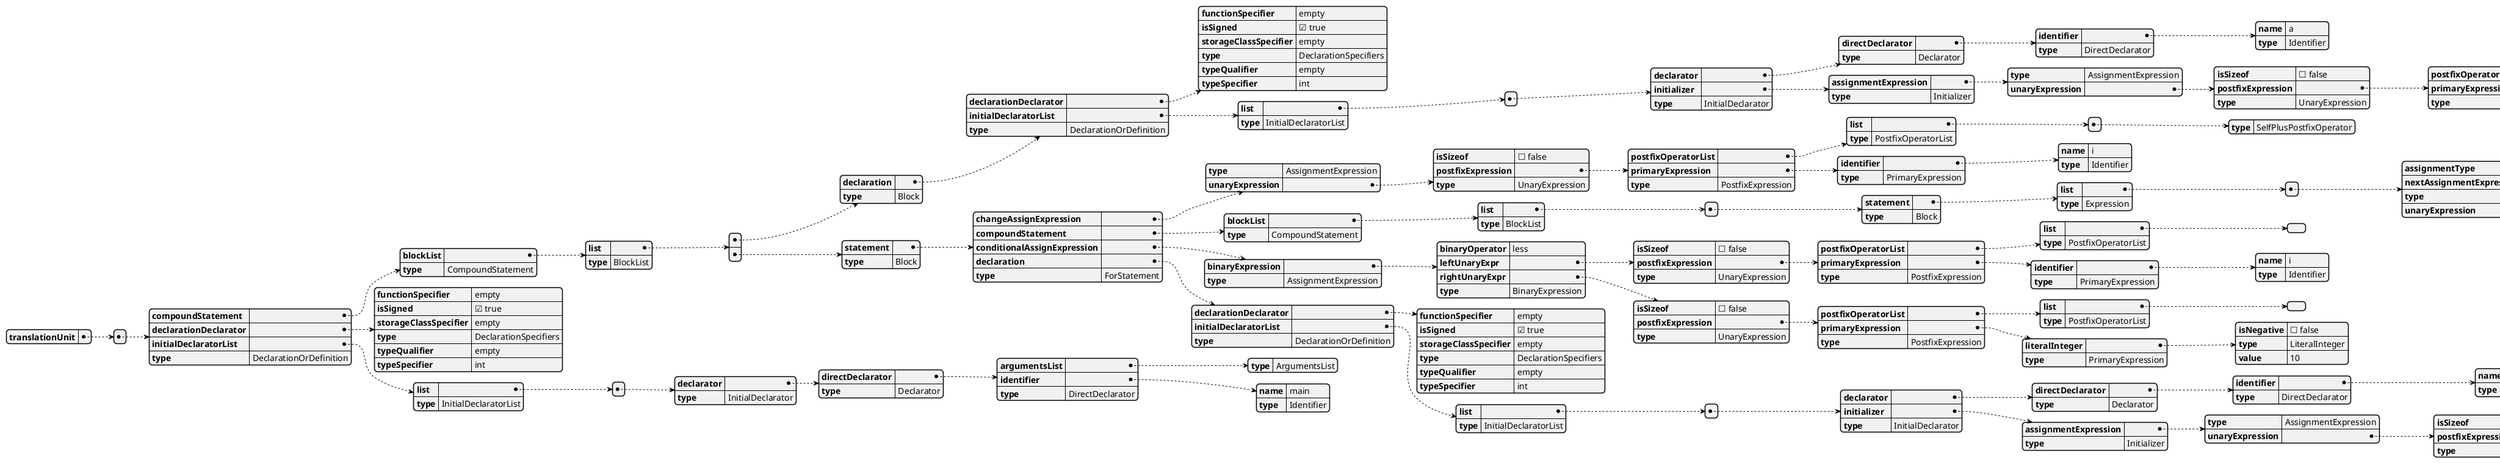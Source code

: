 @startjson
{"translationUnit":[{"compoundStatement":{"blockList":{"list":[{"declaration":{"declarationDeclarator":{"functionSpecifier":"empty","isSigned":true,"storageClassSpecifier":"empty","type":"DeclarationSpecifiers","typeQualifier":"empty","typeSpecifier":"int"},"initialDeclaratorList":{"list":[{"declarator":{"directDeclarator":{"identifier":{"name":"a","type":"Identifier"},"type":"DirectDeclarator"},"type":"Declarator"},"initializer":{"assignmentExpression":{"type":"AssignmentExpression","unaryExpression":{"isSizeof":false,"postfixExpression":{"postfixOperatorList":{"list":[],"type":"PostfixOperatorList"},"primaryExpression":{"literalInteger":{"isNegative":false,"type":"LiteralInteger","value":"1"},"type":"PrimaryExpression"},"type":"PostfixExpression"},"type":"UnaryExpression"}},"type":"Initializer"},"type":"InitialDeclarator"}],"type":"InitialDeclaratorList"},"type":"DeclarationOrDefinition"},"type":"Block"},{"statement":{"changeAssignExpression":{"type":"AssignmentExpression","unaryExpression":{"isSizeof":false,"postfixExpression":{"postfixOperatorList":{"list":[{"type":"SelfPlusPostfixOperator"}],"type":"PostfixOperatorList"},"primaryExpression":{"identifier":{"name":"i","type":"Identifier"},"type":"PrimaryExpression"},"type":"PostfixExpression"},"type":"UnaryExpression"}},"compoundStatement":{"blockList":{"list":[{"statement":{"list":[{"assignmentType":"plus_agn","nextAssignmentExpression":{"type":"AssignmentExpression","unaryExpression":{"isSizeof":false,"postfixExpression":{"postfixOperatorList":{"list":[],"type":"PostfixOperatorList"},"primaryExpression":{"identifier":{"name":"i","type":"Identifier"},"type":"PrimaryExpression"},"type":"PostfixExpression"},"type":"UnaryExpression"}},"type":"AssignmentExpression","unaryExpression":{"isSizeof":false,"postfixExpression":{"postfixOperatorList":{"list":[],"type":"PostfixOperatorList"},"primaryExpression":{"identifier":{"name":"a","type":"Identifier"},"type":"PrimaryExpression"},"type":"PostfixExpression"},"type":"UnaryExpression"}}],"type":"Expression"},"type":"Block"}],"type":"BlockList"},"type":"CompoundStatement"},"conditionalAssignExpression":{"binaryExpression":{"binaryOperator":"less","leftUnaryExpr":{"isSizeof":false,"postfixExpression":{"postfixOperatorList":{"list":[],"type":"PostfixOperatorList"},"primaryExpression":{"identifier":{"name":"i","type":"Identifier"},"type":"PrimaryExpression"},"type":"PostfixExpression"},"type":"UnaryExpression"},"rightUnaryExpr":{"isSizeof":false,"postfixExpression":{"postfixOperatorList":{"list":[],"type":"PostfixOperatorList"},"primaryExpression":{"literalInteger":{"isNegative":false,"type":"LiteralInteger","value":"10"},"type":"PrimaryExpression"},"type":"PostfixExpression"},"type":"UnaryExpression"},"type":"BinaryExpression"},"type":"AssignmentExpression"},"declaration":{"declarationDeclarator":{"functionSpecifier":"empty","isSigned":true,"storageClassSpecifier":"empty","type":"DeclarationSpecifiers","typeQualifier":"empty","typeSpecifier":"int"},"initialDeclaratorList":{"list":[{"declarator":{"directDeclarator":{"identifier":{"name":"i","type":"Identifier"},"type":"DirectDeclarator"},"type":"Declarator"},"initializer":{"assignmentExpression":{"type":"AssignmentExpression","unaryExpression":{"isSizeof":false,"postfixExpression":{"postfixOperatorList":{"list":[],"type":"PostfixOperatorList"},"primaryExpression":{"literalInteger":{"isNegative":false,"type":"LiteralInteger","value":"1"},"type":"PrimaryExpression"},"type":"PostfixExpression"},"type":"UnaryExpression"}},"type":"Initializer"},"type":"InitialDeclarator"}],"type":"InitialDeclaratorList"},"type":"DeclarationOrDefinition"},"type":"ForStatement"},"type":"Block"}],"type":"BlockList"},"type":"CompoundStatement"},"declarationDeclarator":{"functionSpecifier":"empty","isSigned":true,"storageClassSpecifier":"empty","type":"DeclarationSpecifiers","typeQualifier":"empty","typeSpecifier":"int"},"initialDeclaratorList":{"list":[{"declarator":{"directDeclarator":{"argumentsList":{"type":"ArgumentsList"},"identifier":{"name":"main","type":"Identifier"},"type":"DirectDeclarator"},"type":"Declarator"},"type":"InitialDeclarator"}],"type":"InitialDeclaratorList"},"type":"DeclarationOrDefinition"}]}
@endjson